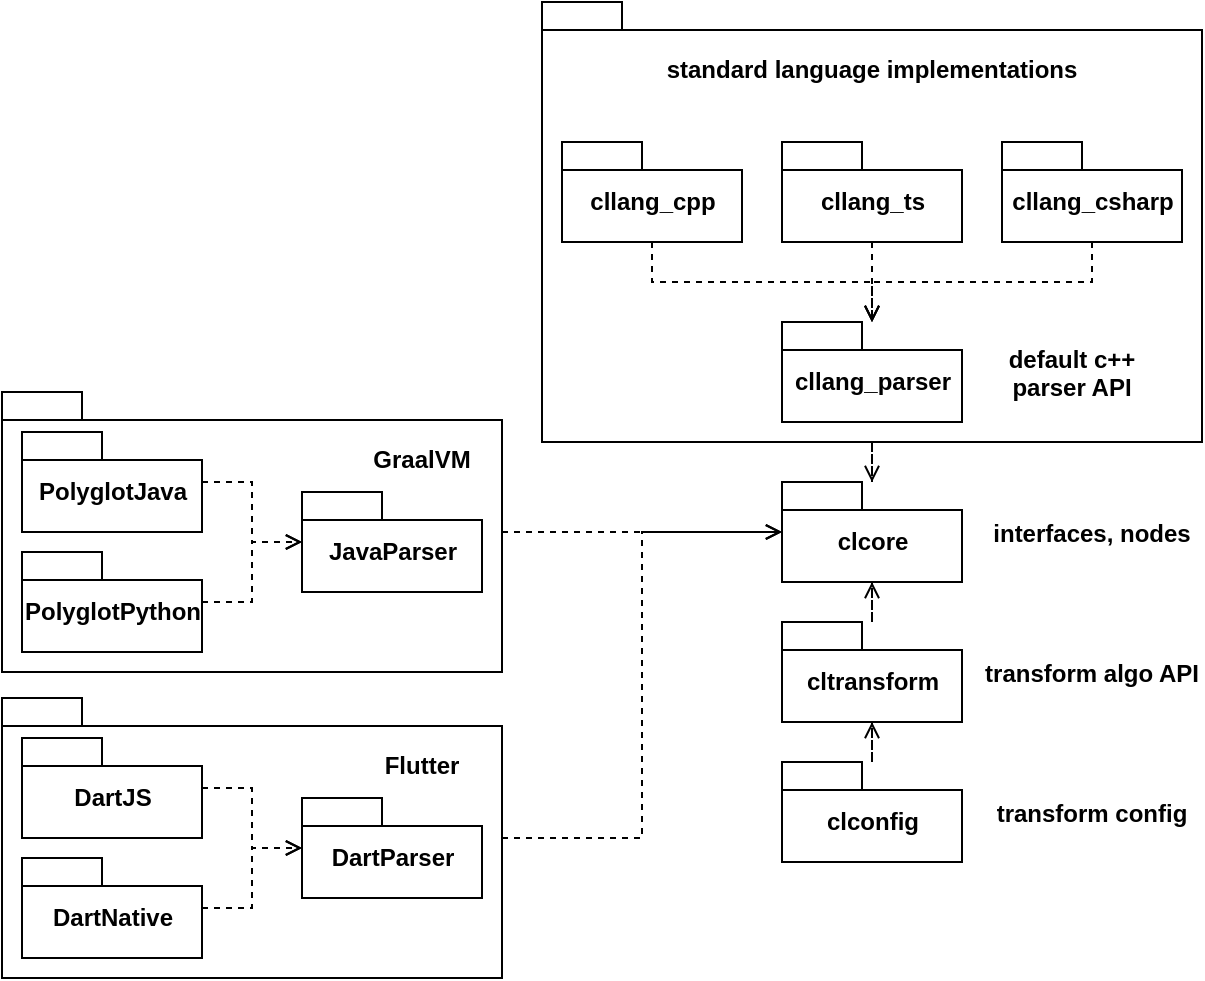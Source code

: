 <mxfile version="20.7.4" type="device"><diagram id="KQgo_QbJmVwvwFRwWyIs" name="Page-1"><mxGraphModel dx="811" dy="470" grid="1" gridSize="10" guides="1" tooltips="1" connect="1" arrows="1" fold="1" page="1" pageScale="1" pageWidth="850" pageHeight="1100" math="0" shadow="0"><root><mxCell id="0"/><mxCell id="1" parent="0"/><mxCell id="OAXkZsArUIXOeb1IjCHm-25" value="" style="shape=folder;fontStyle=1;spacingTop=10;tabWidth=40;tabHeight=14;tabPosition=left;html=1;" vertex="1" parent="1"><mxGeometry x="240" y="205" width="250" height="140" as="geometry"/></mxCell><mxCell id="OAXkZsArUIXOeb1IjCHm-15" style="edgeStyle=orthogonalEdgeStyle;rounded=0;orthogonalLoop=1;jettySize=auto;html=1;dashed=1;endArrow=open;endFill=0;" edge="1" parent="1" source="OAXkZsArUIXOeb1IjCHm-11" target="OAXkZsArUIXOeb1IjCHm-1"><mxGeometry relative="1" as="geometry"/></mxCell><mxCell id="OAXkZsArUIXOeb1IjCHm-11" value="" style="shape=folder;fontStyle=1;spacingTop=10;tabWidth=40;tabHeight=14;tabPosition=left;html=1;" vertex="1" parent="1"><mxGeometry x="510" y="10" width="330" height="220" as="geometry"/></mxCell><mxCell id="OAXkZsArUIXOeb1IjCHm-1" value="clcore" style="shape=folder;fontStyle=1;spacingTop=10;tabWidth=40;tabHeight=14;tabPosition=left;html=1;" vertex="1" parent="1"><mxGeometry x="630" y="250" width="90" height="50" as="geometry"/></mxCell><mxCell id="OAXkZsArUIXOeb1IjCHm-2" value="interfaces, nodes" style="text;align=center;fontStyle=1;verticalAlign=middle;spacingLeft=3;spacingRight=3;strokeColor=none;rotatable=0;points=[[0,0.5],[1,0.5]];portConstraint=eastwest;" vertex="1" parent="1"><mxGeometry x="730" y="262" width="110" height="26" as="geometry"/></mxCell><mxCell id="OAXkZsArUIXOeb1IjCHm-3" value="cllang_parser" style="shape=folder;fontStyle=1;spacingTop=10;tabWidth=40;tabHeight=14;tabPosition=left;html=1;" vertex="1" parent="1"><mxGeometry x="630" y="170" width="90" height="50" as="geometry"/></mxCell><mxCell id="OAXkZsArUIXOeb1IjCHm-4" value="default c++&#10;parser API" style="text;align=center;fontStyle=1;verticalAlign=middle;spacingLeft=3;spacingRight=3;strokeColor=none;rotatable=0;points=[[0,0.5],[1,0.5]];portConstraint=eastwest;" vertex="1" parent="1"><mxGeometry x="730" y="182" width="90" height="26" as="geometry"/></mxCell><mxCell id="OAXkZsArUIXOeb1IjCHm-12" style="edgeStyle=orthogonalEdgeStyle;rounded=0;orthogonalLoop=1;jettySize=auto;html=1;dashed=1;endArrow=open;endFill=0;" edge="1" parent="1" source="OAXkZsArUIXOeb1IjCHm-7" target="OAXkZsArUIXOeb1IjCHm-3"><mxGeometry relative="1" as="geometry"/></mxCell><mxCell id="OAXkZsArUIXOeb1IjCHm-7" value="cllang_ts" style="shape=folder;fontStyle=1;spacingTop=10;tabWidth=40;tabHeight=14;tabPosition=left;html=1;" vertex="1" parent="1"><mxGeometry x="630" y="80" width="90" height="50" as="geometry"/></mxCell><mxCell id="OAXkZsArUIXOeb1IjCHm-13" style="edgeStyle=orthogonalEdgeStyle;rounded=0;orthogonalLoop=1;jettySize=auto;html=1;dashed=1;endArrow=open;endFill=0;exitX=0.5;exitY=1;exitDx=0;exitDy=0;exitPerimeter=0;" edge="1" parent="1" source="OAXkZsArUIXOeb1IjCHm-8" target="OAXkZsArUIXOeb1IjCHm-3"><mxGeometry relative="1" as="geometry"/></mxCell><mxCell id="OAXkZsArUIXOeb1IjCHm-8" value="cllang_cpp" style="shape=folder;fontStyle=1;spacingTop=10;tabWidth=40;tabHeight=14;tabPosition=left;html=1;" vertex="1" parent="1"><mxGeometry x="520" y="80" width="90" height="50" as="geometry"/></mxCell><mxCell id="OAXkZsArUIXOeb1IjCHm-14" style="edgeStyle=orthogonalEdgeStyle;rounded=0;orthogonalLoop=1;jettySize=auto;html=1;dashed=1;endArrow=open;endFill=0;exitX=0.5;exitY=1;exitDx=0;exitDy=0;exitPerimeter=0;" edge="1" parent="1" source="OAXkZsArUIXOeb1IjCHm-9" target="OAXkZsArUIXOeb1IjCHm-3"><mxGeometry relative="1" as="geometry"/></mxCell><mxCell id="OAXkZsArUIXOeb1IjCHm-9" value="cllang_csharp" style="shape=folder;fontStyle=1;spacingTop=10;tabWidth=40;tabHeight=14;tabPosition=left;html=1;" vertex="1" parent="1"><mxGeometry x="740" y="80" width="90" height="50" as="geometry"/></mxCell><mxCell id="OAXkZsArUIXOeb1IjCHm-16" value="standard language implementations" style="text;align=center;fontStyle=1;verticalAlign=middle;spacingLeft=3;spacingRight=3;strokeColor=none;rotatable=0;points=[[0,0.5],[1,0.5]];portConstraint=eastwest;" vertex="1" parent="1"><mxGeometry x="570" y="30" width="210" height="26" as="geometry"/></mxCell><mxCell id="OAXkZsArUIXOeb1IjCHm-18" style="edgeStyle=orthogonalEdgeStyle;rounded=0;orthogonalLoop=1;jettySize=auto;html=1;dashed=1;endArrow=open;endFill=0;" edge="1" parent="1" source="OAXkZsArUIXOeb1IjCHm-17" target="OAXkZsArUIXOeb1IjCHm-1"><mxGeometry relative="1" as="geometry"/></mxCell><mxCell id="OAXkZsArUIXOeb1IjCHm-17" value="cltransform" style="shape=folder;fontStyle=1;spacingTop=10;tabWidth=40;tabHeight=14;tabPosition=left;html=1;" vertex="1" parent="1"><mxGeometry x="630" y="320" width="90" height="50" as="geometry"/></mxCell><mxCell id="OAXkZsArUIXOeb1IjCHm-19" value="transform algo API" style="text;align=center;fontStyle=1;verticalAlign=middle;spacingLeft=3;spacingRight=3;strokeColor=none;rotatable=0;points=[[0,0.5],[1,0.5]];portConstraint=eastwest;" vertex="1" parent="1"><mxGeometry x="730" y="332" width="110" height="26" as="geometry"/></mxCell><mxCell id="OAXkZsArUIXOeb1IjCHm-22" style="edgeStyle=orthogonalEdgeStyle;rounded=0;orthogonalLoop=1;jettySize=auto;html=1;dashed=1;endArrow=open;endFill=0;" edge="1" parent="1" source="OAXkZsArUIXOeb1IjCHm-20" target="OAXkZsArUIXOeb1IjCHm-17"><mxGeometry relative="1" as="geometry"/></mxCell><mxCell id="OAXkZsArUIXOeb1IjCHm-20" value="clconfig" style="shape=folder;fontStyle=1;spacingTop=10;tabWidth=40;tabHeight=14;tabPosition=left;html=1;" vertex="1" parent="1"><mxGeometry x="630" y="390" width="90" height="50" as="geometry"/></mxCell><mxCell id="OAXkZsArUIXOeb1IjCHm-21" value="transform config" style="text;align=center;fontStyle=1;verticalAlign=middle;spacingLeft=3;spacingRight=3;strokeColor=none;rotatable=0;points=[[0,0.5],[1,0.5]];portConstraint=eastwest;" vertex="1" parent="1"><mxGeometry x="730" y="402" width="110" height="26" as="geometry"/></mxCell><mxCell id="OAXkZsArUIXOeb1IjCHm-23" value="JavaParser" style="shape=folder;fontStyle=1;spacingTop=10;tabWidth=40;tabHeight=14;tabPosition=left;html=1;" vertex="1" parent="1"><mxGeometry x="390" y="255" width="90" height="50" as="geometry"/></mxCell><mxCell id="OAXkZsArUIXOeb1IjCHm-26" style="edgeStyle=orthogonalEdgeStyle;rounded=0;orthogonalLoop=1;jettySize=auto;html=1;dashed=1;endArrow=open;endFill=0;" edge="1" parent="1" source="OAXkZsArUIXOeb1IjCHm-25" target="OAXkZsArUIXOeb1IjCHm-1"><mxGeometry relative="1" as="geometry"/></mxCell><mxCell id="OAXkZsArUIXOeb1IjCHm-29" style="edgeStyle=orthogonalEdgeStyle;rounded=0;orthogonalLoop=1;jettySize=auto;html=1;dashed=1;endArrow=open;endFill=0;" edge="1" parent="1" source="OAXkZsArUIXOeb1IjCHm-27" target="OAXkZsArUIXOeb1IjCHm-23"><mxGeometry relative="1" as="geometry"/></mxCell><mxCell id="OAXkZsArUIXOeb1IjCHm-27" value="PolyglotJava" style="shape=folder;fontStyle=1;spacingTop=10;tabWidth=40;tabHeight=14;tabPosition=left;html=1;" vertex="1" parent="1"><mxGeometry x="250" y="225" width="90" height="50" as="geometry"/></mxCell><mxCell id="OAXkZsArUIXOeb1IjCHm-28" value="GraalVM" style="text;align=center;fontStyle=1;verticalAlign=middle;spacingLeft=3;spacingRight=3;strokeColor=none;rotatable=0;points=[[0,0.5],[1,0.5]];portConstraint=eastwest;" vertex="1" parent="1"><mxGeometry x="420" y="225" width="60" height="26" as="geometry"/></mxCell><mxCell id="OAXkZsArUIXOeb1IjCHm-31" style="edgeStyle=orthogonalEdgeStyle;rounded=0;orthogonalLoop=1;jettySize=auto;html=1;dashed=1;endArrow=open;endFill=0;" edge="1" parent="1" source="OAXkZsArUIXOeb1IjCHm-30" target="OAXkZsArUIXOeb1IjCHm-23"><mxGeometry relative="1" as="geometry"/></mxCell><mxCell id="OAXkZsArUIXOeb1IjCHm-30" value="PolyglotPython" style="shape=folder;fontStyle=1;spacingTop=10;tabWidth=40;tabHeight=14;tabPosition=left;html=1;" vertex="1" parent="1"><mxGeometry x="250" y="285" width="90" height="50" as="geometry"/></mxCell><mxCell id="OAXkZsArUIXOeb1IjCHm-39" style="edgeStyle=orthogonalEdgeStyle;rounded=0;orthogonalLoop=1;jettySize=auto;html=1;dashed=1;endArrow=open;endFill=0;" edge="1" parent="1" source="OAXkZsArUIXOeb1IjCHm-32" target="OAXkZsArUIXOeb1IjCHm-1"><mxGeometry relative="1" as="geometry"><Array as="points"><mxPoint x="560" y="428"/><mxPoint x="560" y="275"/></Array></mxGeometry></mxCell><mxCell id="OAXkZsArUIXOeb1IjCHm-32" value="" style="shape=folder;fontStyle=1;spacingTop=10;tabWidth=40;tabHeight=14;tabPosition=left;html=1;" vertex="1" parent="1"><mxGeometry x="240" y="358" width="250" height="140" as="geometry"/></mxCell><mxCell id="OAXkZsArUIXOeb1IjCHm-33" value="DartParser" style="shape=folder;fontStyle=1;spacingTop=10;tabWidth=40;tabHeight=14;tabPosition=left;html=1;" vertex="1" parent="1"><mxGeometry x="390" y="408" width="90" height="50" as="geometry"/></mxCell><mxCell id="OAXkZsArUIXOeb1IjCHm-34" style="edgeStyle=orthogonalEdgeStyle;rounded=0;orthogonalLoop=1;jettySize=auto;html=1;dashed=1;endArrow=open;endFill=0;" edge="1" parent="1" source="OAXkZsArUIXOeb1IjCHm-35" target="OAXkZsArUIXOeb1IjCHm-33"><mxGeometry relative="1" as="geometry"/></mxCell><mxCell id="OAXkZsArUIXOeb1IjCHm-35" value="DartJS" style="shape=folder;fontStyle=1;spacingTop=10;tabWidth=40;tabHeight=14;tabPosition=left;html=1;" vertex="1" parent="1"><mxGeometry x="250" y="378" width="90" height="50" as="geometry"/></mxCell><mxCell id="OAXkZsArUIXOeb1IjCHm-36" value="Flutter" style="text;align=center;fontStyle=1;verticalAlign=middle;spacingLeft=3;spacingRight=3;strokeColor=none;rotatable=0;points=[[0,0.5],[1,0.5]];portConstraint=eastwest;" vertex="1" parent="1"><mxGeometry x="420" y="378" width="60" height="26" as="geometry"/></mxCell><mxCell id="OAXkZsArUIXOeb1IjCHm-37" style="edgeStyle=orthogonalEdgeStyle;rounded=0;orthogonalLoop=1;jettySize=auto;html=1;dashed=1;endArrow=open;endFill=0;" edge="1" parent="1" source="OAXkZsArUIXOeb1IjCHm-38" target="OAXkZsArUIXOeb1IjCHm-33"><mxGeometry relative="1" as="geometry"/></mxCell><mxCell id="OAXkZsArUIXOeb1IjCHm-38" value="DartNative" style="shape=folder;fontStyle=1;spacingTop=10;tabWidth=40;tabHeight=14;tabPosition=left;html=1;" vertex="1" parent="1"><mxGeometry x="250" y="438" width="90" height="50" as="geometry"/></mxCell></root></mxGraphModel></diagram></mxfile>